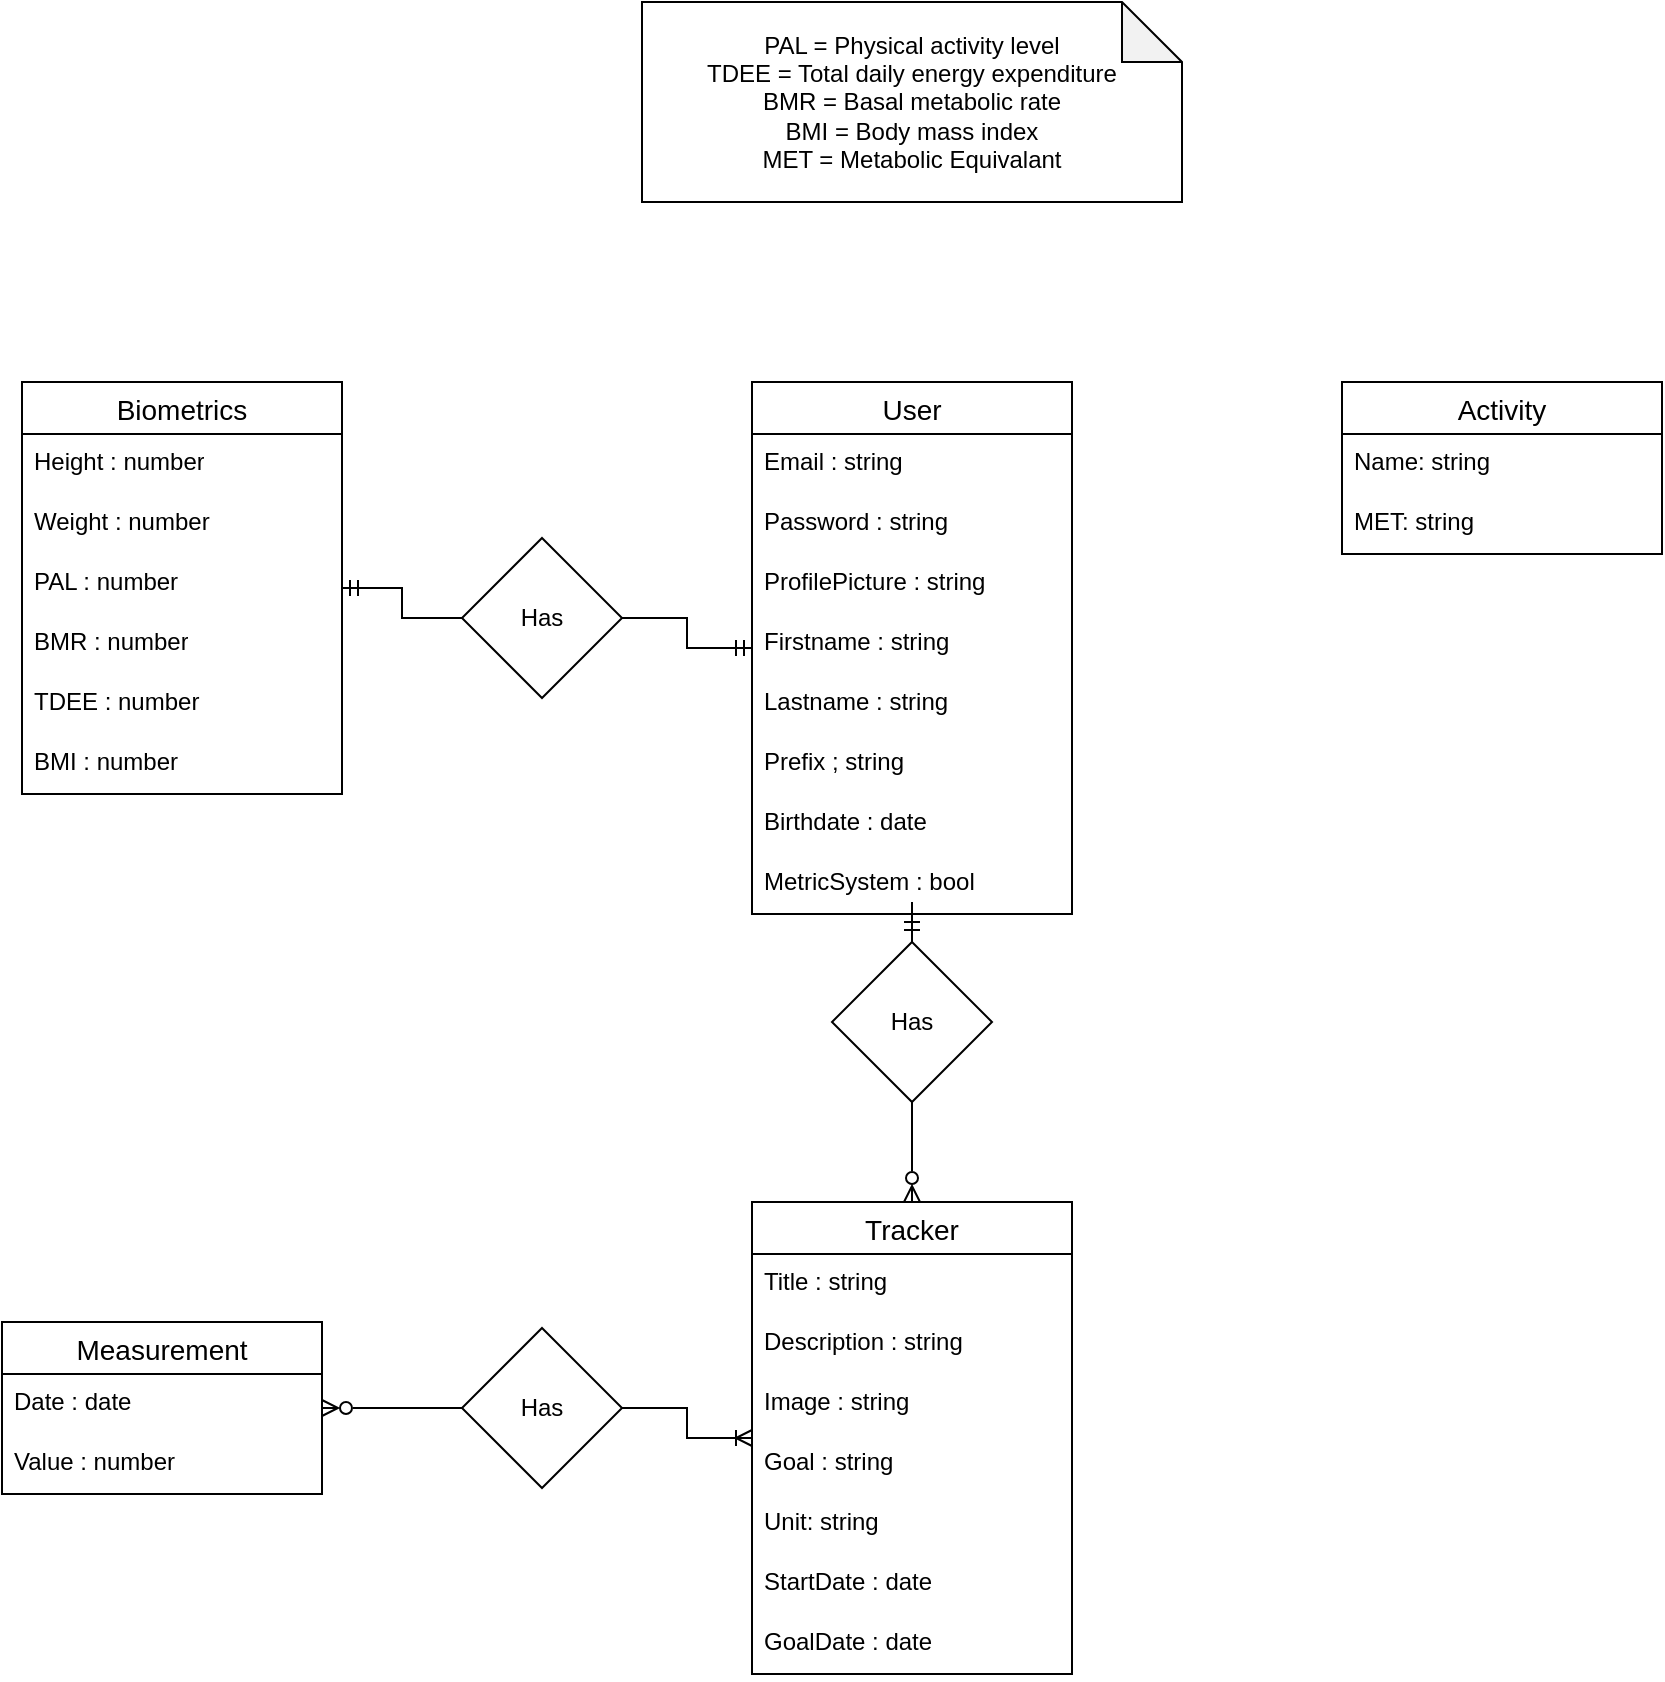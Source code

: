 <mxfile version="21.5.2" type="device">
  <diagram name="Pagina-1" id="2sovqprFT0UjQfuzAOnd">
    <mxGraphModel dx="578" dy="884" grid="1" gridSize="10" guides="1" tooltips="1" connect="1" arrows="1" fold="1" page="1" pageScale="1" pageWidth="827" pageHeight="1169" math="0" shadow="0">
      <root>
        <mxCell id="0" />
        <mxCell id="1" parent="0" />
        <mxCell id="XcNkCa-QNmHYMdngF8OK-65" style="edgeStyle=orthogonalEdgeStyle;rounded=0;orthogonalLoop=1;jettySize=auto;html=1;entryX=1;entryY=0.5;entryDx=0;entryDy=0;endArrow=none;endFill=0;startArrow=ERmandOne;startFill=0;" parent="1" source="XcNkCa-QNmHYMdngF8OK-18" target="XcNkCa-QNmHYMdngF8OK-64" edge="1">
          <mxGeometry relative="1" as="geometry" />
        </mxCell>
        <mxCell id="XcNkCa-QNmHYMdngF8OK-67" style="edgeStyle=orthogonalEdgeStyle;rounded=0;orthogonalLoop=1;jettySize=auto;html=1;entryX=0.5;entryY=0;entryDx=0;entryDy=0;endArrow=ERzeroToMany;endFill=0;" parent="1" source="XcNkCa-QNmHYMdngF8OK-68" target="XcNkCa-QNmHYMdngF8OK-39" edge="1">
          <mxGeometry relative="1" as="geometry" />
        </mxCell>
        <mxCell id="XcNkCa-QNmHYMdngF8OK-18" value="User" style="swimlane;fontStyle=0;childLayout=stackLayout;horizontal=1;startSize=26;horizontalStack=0;resizeParent=1;resizeParentMax=0;resizeLast=0;collapsible=1;marginBottom=0;align=center;fontSize=14;" parent="1" vertex="1">
          <mxGeometry x="425" y="390" width="160" height="266" as="geometry" />
        </mxCell>
        <mxCell id="XcNkCa-QNmHYMdngF8OK-19" value="Email : string" style="text;strokeColor=none;fillColor=none;spacingLeft=4;spacingRight=4;overflow=hidden;rotatable=0;points=[[0,0.5],[1,0.5]];portConstraint=eastwest;fontSize=12;whiteSpace=wrap;html=1;" parent="XcNkCa-QNmHYMdngF8OK-18" vertex="1">
          <mxGeometry y="26" width="160" height="30" as="geometry" />
        </mxCell>
        <mxCell id="XcNkCa-QNmHYMdngF8OK-35" value="Password : string" style="text;strokeColor=none;fillColor=none;spacingLeft=4;spacingRight=4;overflow=hidden;rotatable=0;points=[[0,0.5],[1,0.5]];portConstraint=eastwest;fontSize=12;whiteSpace=wrap;html=1;" parent="XcNkCa-QNmHYMdngF8OK-18" vertex="1">
          <mxGeometry y="56" width="160" height="30" as="geometry" />
        </mxCell>
        <mxCell id="XcNkCa-QNmHYMdngF8OK-47" value="ProfilePicture : string" style="text;strokeColor=none;fillColor=none;spacingLeft=4;spacingRight=4;overflow=hidden;rotatable=0;points=[[0,0.5],[1,0.5]];portConstraint=eastwest;fontSize=12;whiteSpace=wrap;html=1;" parent="XcNkCa-QNmHYMdngF8OK-18" vertex="1">
          <mxGeometry y="86" width="160" height="30" as="geometry" />
        </mxCell>
        <mxCell id="XcNkCa-QNmHYMdngF8OK-20" value="Firstname : string" style="text;strokeColor=none;fillColor=none;spacingLeft=4;spacingRight=4;overflow=hidden;rotatable=0;points=[[0,0.5],[1,0.5]];portConstraint=eastwest;fontSize=12;whiteSpace=wrap;html=1;" parent="XcNkCa-QNmHYMdngF8OK-18" vertex="1">
          <mxGeometry y="116" width="160" height="30" as="geometry" />
        </mxCell>
        <mxCell id="XcNkCa-QNmHYMdngF8OK-21" value="Lastname : string" style="text;strokeColor=none;fillColor=none;spacingLeft=4;spacingRight=4;overflow=hidden;rotatable=0;points=[[0,0.5],[1,0.5]];portConstraint=eastwest;fontSize=12;whiteSpace=wrap;html=1;" parent="XcNkCa-QNmHYMdngF8OK-18" vertex="1">
          <mxGeometry y="146" width="160" height="30" as="geometry" />
        </mxCell>
        <mxCell id="XcNkCa-QNmHYMdngF8OK-22" value="Prefix ; string" style="text;strokeColor=none;fillColor=none;spacingLeft=4;spacingRight=4;overflow=hidden;rotatable=0;points=[[0,0.5],[1,0.5]];portConstraint=eastwest;fontSize=12;whiteSpace=wrap;html=1;" parent="XcNkCa-QNmHYMdngF8OK-18" vertex="1">
          <mxGeometry y="176" width="160" height="30" as="geometry" />
        </mxCell>
        <mxCell id="XcNkCa-QNmHYMdngF8OK-23" value="Birthdate : date" style="text;strokeColor=none;fillColor=none;spacingLeft=4;spacingRight=4;overflow=hidden;rotatable=0;points=[[0,0.5],[1,0.5]];portConstraint=eastwest;fontSize=12;whiteSpace=wrap;html=1;" parent="XcNkCa-QNmHYMdngF8OK-18" vertex="1">
          <mxGeometry y="206" width="160" height="30" as="geometry" />
        </mxCell>
        <mxCell id="XcNkCa-QNmHYMdngF8OK-33" value="MetricSystem : bool" style="text;strokeColor=none;fillColor=none;spacingLeft=4;spacingRight=4;overflow=hidden;rotatable=0;points=[[0,0.5],[1,0.5]];portConstraint=eastwest;fontSize=12;whiteSpace=wrap;html=1;" parent="XcNkCa-QNmHYMdngF8OK-18" vertex="1">
          <mxGeometry y="236" width="160" height="30" as="geometry" />
        </mxCell>
        <mxCell id="XcNkCa-QNmHYMdngF8OK-25" value="Biometrics" style="swimlane;fontStyle=0;childLayout=stackLayout;horizontal=1;startSize=26;horizontalStack=0;resizeParent=1;resizeParentMax=0;resizeLast=0;collapsible=1;marginBottom=0;align=center;fontSize=14;" parent="1" vertex="1">
          <mxGeometry x="60" y="390" width="160" height="206" as="geometry" />
        </mxCell>
        <mxCell id="XcNkCa-QNmHYMdngF8OK-26" value="Height : number" style="text;strokeColor=none;fillColor=none;spacingLeft=4;spacingRight=4;overflow=hidden;rotatable=0;points=[[0,0.5],[1,0.5]];portConstraint=eastwest;fontSize=12;whiteSpace=wrap;html=1;" parent="XcNkCa-QNmHYMdngF8OK-25" vertex="1">
          <mxGeometry y="26" width="160" height="30" as="geometry" />
        </mxCell>
        <mxCell id="XcNkCa-QNmHYMdngF8OK-27" value="Weight : number" style="text;strokeColor=none;fillColor=none;spacingLeft=4;spacingRight=4;overflow=hidden;rotatable=0;points=[[0,0.5],[1,0.5]];portConstraint=eastwest;fontSize=12;whiteSpace=wrap;html=1;" parent="XcNkCa-QNmHYMdngF8OK-25" vertex="1">
          <mxGeometry y="56" width="160" height="30" as="geometry" />
        </mxCell>
        <mxCell id="XcNkCa-QNmHYMdngF8OK-28" value="PAL : number" style="text;strokeColor=none;fillColor=none;spacingLeft=4;spacingRight=4;overflow=hidden;rotatable=0;points=[[0,0.5],[1,0.5]];portConstraint=eastwest;fontSize=12;whiteSpace=wrap;html=1;" parent="XcNkCa-QNmHYMdngF8OK-25" vertex="1">
          <mxGeometry y="86" width="160" height="30" as="geometry" />
        </mxCell>
        <mxCell id="XcNkCa-QNmHYMdngF8OK-29" value="BMR : number" style="text;strokeColor=none;fillColor=none;spacingLeft=4;spacingRight=4;overflow=hidden;rotatable=0;points=[[0,0.5],[1,0.5]];portConstraint=eastwest;fontSize=12;whiteSpace=wrap;html=1;" parent="XcNkCa-QNmHYMdngF8OK-25" vertex="1">
          <mxGeometry y="116" width="160" height="30" as="geometry" />
        </mxCell>
        <mxCell id="XcNkCa-QNmHYMdngF8OK-30" value="TDEE : number" style="text;strokeColor=none;fillColor=none;spacingLeft=4;spacingRight=4;overflow=hidden;rotatable=0;points=[[0,0.5],[1,0.5]];portConstraint=eastwest;fontSize=12;whiteSpace=wrap;html=1;" parent="XcNkCa-QNmHYMdngF8OK-25" vertex="1">
          <mxGeometry y="146" width="160" height="30" as="geometry" />
        </mxCell>
        <mxCell id="XcNkCa-QNmHYMdngF8OK-31" value="BMI : number" style="text;strokeColor=none;fillColor=none;spacingLeft=4;spacingRight=4;overflow=hidden;rotatable=0;points=[[0,0.5],[1,0.5]];portConstraint=eastwest;fontSize=12;whiteSpace=wrap;html=1;" parent="XcNkCa-QNmHYMdngF8OK-25" vertex="1">
          <mxGeometry y="176" width="160" height="30" as="geometry" />
        </mxCell>
        <mxCell id="XcNkCa-QNmHYMdngF8OK-34" value="PAL = Physical activity level&lt;br&gt;TDEE = Total daily energy expenditure&lt;br&gt;BMR = Basal metabolic rate&lt;br&gt;BMI = Body mass index&lt;br&gt;MET = Metabolic Equivalant" style="shape=note;whiteSpace=wrap;html=1;backgroundOutline=1;darkOpacity=0.05;" parent="1" vertex="1">
          <mxGeometry x="370" y="200" width="270" height="100" as="geometry" />
        </mxCell>
        <mxCell id="XcNkCa-QNmHYMdngF8OK-39" value="Tracker" style="swimlane;fontStyle=0;childLayout=stackLayout;horizontal=1;startSize=26;horizontalStack=0;resizeParent=1;resizeParentMax=0;resizeLast=0;collapsible=1;marginBottom=0;align=center;fontSize=14;" parent="1" vertex="1">
          <mxGeometry x="425" y="800" width="160" height="236" as="geometry" />
        </mxCell>
        <mxCell id="XcNkCa-QNmHYMdngF8OK-40" value="Title : string" style="text;strokeColor=none;fillColor=none;spacingLeft=4;spacingRight=4;overflow=hidden;rotatable=0;points=[[0,0.5],[1,0.5]];portConstraint=eastwest;fontSize=12;whiteSpace=wrap;html=1;" parent="XcNkCa-QNmHYMdngF8OK-39" vertex="1">
          <mxGeometry y="26" width="160" height="30" as="geometry" />
        </mxCell>
        <mxCell id="XcNkCa-QNmHYMdngF8OK-41" value="Description : string" style="text;strokeColor=none;fillColor=none;spacingLeft=4;spacingRight=4;overflow=hidden;rotatable=0;points=[[0,0.5],[1,0.5]];portConstraint=eastwest;fontSize=12;whiteSpace=wrap;html=1;" parent="XcNkCa-QNmHYMdngF8OK-39" vertex="1">
          <mxGeometry y="56" width="160" height="30" as="geometry" />
        </mxCell>
        <mxCell id="XcNkCa-QNmHYMdngF8OK-42" value="Image : string" style="text;strokeColor=none;fillColor=none;spacingLeft=4;spacingRight=4;overflow=hidden;rotatable=0;points=[[0,0.5],[1,0.5]];portConstraint=eastwest;fontSize=12;whiteSpace=wrap;html=1;" parent="XcNkCa-QNmHYMdngF8OK-39" vertex="1">
          <mxGeometry y="86" width="160" height="30" as="geometry" />
        </mxCell>
        <mxCell id="XcNkCa-QNmHYMdngF8OK-43" value="Goal : string" style="text;strokeColor=none;fillColor=none;spacingLeft=4;spacingRight=4;overflow=hidden;rotatable=0;points=[[0,0.5],[1,0.5]];portConstraint=eastwest;fontSize=12;whiteSpace=wrap;html=1;" parent="XcNkCa-QNmHYMdngF8OK-39" vertex="1">
          <mxGeometry y="116" width="160" height="30" as="geometry" />
        </mxCell>
        <mxCell id="XcNkCa-QNmHYMdngF8OK-55" value="Unit: string" style="text;strokeColor=none;fillColor=none;spacingLeft=4;spacingRight=4;overflow=hidden;rotatable=0;points=[[0,0.5],[1,0.5]];portConstraint=eastwest;fontSize=12;whiteSpace=wrap;html=1;" parent="XcNkCa-QNmHYMdngF8OK-39" vertex="1">
          <mxGeometry y="146" width="160" height="30" as="geometry" />
        </mxCell>
        <mxCell id="XcNkCa-QNmHYMdngF8OK-44" value="StartDate : date&lt;br&gt;" style="text;strokeColor=none;fillColor=none;spacingLeft=4;spacingRight=4;overflow=hidden;rotatable=0;points=[[0,0.5],[1,0.5]];portConstraint=eastwest;fontSize=12;whiteSpace=wrap;html=1;" parent="XcNkCa-QNmHYMdngF8OK-39" vertex="1">
          <mxGeometry y="176" width="160" height="30" as="geometry" />
        </mxCell>
        <mxCell id="XcNkCa-QNmHYMdngF8OK-45" value="GoalDate : date" style="text;strokeColor=none;fillColor=none;spacingLeft=4;spacingRight=4;overflow=hidden;rotatable=0;points=[[0,0.5],[1,0.5]];portConstraint=eastwest;fontSize=12;whiteSpace=wrap;html=1;" parent="XcNkCa-QNmHYMdngF8OK-39" vertex="1">
          <mxGeometry y="206" width="160" height="30" as="geometry" />
        </mxCell>
        <mxCell id="XcNkCa-QNmHYMdngF8OK-48" value="Measurement" style="swimlane;fontStyle=0;childLayout=stackLayout;horizontal=1;startSize=26;horizontalStack=0;resizeParent=1;resizeParentMax=0;resizeLast=0;collapsible=1;marginBottom=0;align=center;fontSize=14;" parent="1" vertex="1">
          <mxGeometry x="50" y="860" width="160" height="86" as="geometry" />
        </mxCell>
        <mxCell id="XcNkCa-QNmHYMdngF8OK-49" value="Date : date" style="text;strokeColor=none;fillColor=none;spacingLeft=4;spacingRight=4;overflow=hidden;rotatable=0;points=[[0,0.5],[1,0.5]];portConstraint=eastwest;fontSize=12;whiteSpace=wrap;html=1;" parent="XcNkCa-QNmHYMdngF8OK-48" vertex="1">
          <mxGeometry y="26" width="160" height="30" as="geometry" />
        </mxCell>
        <mxCell id="XcNkCa-QNmHYMdngF8OK-50" value="Value : number" style="text;strokeColor=none;fillColor=none;spacingLeft=4;spacingRight=4;overflow=hidden;rotatable=0;points=[[0,0.5],[1,0.5]];portConstraint=eastwest;fontSize=12;whiteSpace=wrap;html=1;" parent="XcNkCa-QNmHYMdngF8OK-48" vertex="1">
          <mxGeometry y="56" width="160" height="30" as="geometry" />
        </mxCell>
        <mxCell id="XcNkCa-QNmHYMdngF8OK-56" value="Activity" style="swimlane;fontStyle=0;childLayout=stackLayout;horizontal=1;startSize=26;horizontalStack=0;resizeParent=1;resizeParentMax=0;resizeLast=0;collapsible=1;marginBottom=0;align=center;fontSize=14;" parent="1" vertex="1">
          <mxGeometry x="720" y="390" width="160" height="86" as="geometry" />
        </mxCell>
        <mxCell id="XcNkCa-QNmHYMdngF8OK-57" value="Name: string" style="text;strokeColor=none;fillColor=none;spacingLeft=4;spacingRight=4;overflow=hidden;rotatable=0;points=[[0,0.5],[1,0.5]];portConstraint=eastwest;fontSize=12;whiteSpace=wrap;html=1;" parent="XcNkCa-QNmHYMdngF8OK-56" vertex="1">
          <mxGeometry y="26" width="160" height="30" as="geometry" />
        </mxCell>
        <mxCell id="XcNkCa-QNmHYMdngF8OK-58" value="MET: string" style="text;strokeColor=none;fillColor=none;spacingLeft=4;spacingRight=4;overflow=hidden;rotatable=0;points=[[0,0.5],[1,0.5]];portConstraint=eastwest;fontSize=12;whiteSpace=wrap;html=1;" parent="XcNkCa-QNmHYMdngF8OK-56" vertex="1">
          <mxGeometry y="56" width="160" height="30" as="geometry" />
        </mxCell>
        <mxCell id="XcNkCa-QNmHYMdngF8OK-66" style="edgeStyle=orthogonalEdgeStyle;rounded=0;orthogonalLoop=1;jettySize=auto;html=1;endArrow=ERmandOne;endFill=0;" parent="1" source="XcNkCa-QNmHYMdngF8OK-64" target="XcNkCa-QNmHYMdngF8OK-25" edge="1">
          <mxGeometry relative="1" as="geometry" />
        </mxCell>
        <mxCell id="XcNkCa-QNmHYMdngF8OK-64" value="Has" style="rhombus;whiteSpace=wrap;html=1;" parent="1" vertex="1">
          <mxGeometry x="280" y="468" width="80" height="80" as="geometry" />
        </mxCell>
        <mxCell id="XcNkCa-QNmHYMdngF8OK-69" value="" style="edgeStyle=orthogonalEdgeStyle;rounded=0;orthogonalLoop=1;jettySize=auto;html=1;entryX=0.5;entryY=0;entryDx=0;entryDy=0;endArrow=none;endFill=0;startArrow=ERmandOne;startFill=0;" parent="1" source="XcNkCa-QNmHYMdngF8OK-18" target="XcNkCa-QNmHYMdngF8OK-68" edge="1">
          <mxGeometry relative="1" as="geometry">
            <mxPoint x="505" y="626" as="sourcePoint" />
            <mxPoint x="505" y="770" as="targetPoint" />
          </mxGeometry>
        </mxCell>
        <mxCell id="XcNkCa-QNmHYMdngF8OK-68" value="Has" style="rhombus;whiteSpace=wrap;html=1;" parent="1" vertex="1">
          <mxGeometry x="465" y="670" width="80" height="80" as="geometry" />
        </mxCell>
        <mxCell id="XcNkCa-QNmHYMdngF8OK-71" style="edgeStyle=orthogonalEdgeStyle;rounded=0;orthogonalLoop=1;jettySize=auto;html=1;endArrow=ERoneToMany;endFill=0;" parent="1" source="XcNkCa-QNmHYMdngF8OK-70" target="XcNkCa-QNmHYMdngF8OK-39" edge="1">
          <mxGeometry relative="1" as="geometry" />
        </mxCell>
        <mxCell id="XcNkCa-QNmHYMdngF8OK-72" style="edgeStyle=orthogonalEdgeStyle;rounded=0;orthogonalLoop=1;jettySize=auto;html=1;startArrow=none;startFill=0;endArrow=ERzeroToMany;endFill=0;" parent="1" source="XcNkCa-QNmHYMdngF8OK-70" target="XcNkCa-QNmHYMdngF8OK-48" edge="1">
          <mxGeometry relative="1" as="geometry" />
        </mxCell>
        <mxCell id="XcNkCa-QNmHYMdngF8OK-70" value="Has" style="rhombus;whiteSpace=wrap;html=1;" parent="1" vertex="1">
          <mxGeometry x="280" y="863" width="80" height="80" as="geometry" />
        </mxCell>
      </root>
    </mxGraphModel>
  </diagram>
</mxfile>
